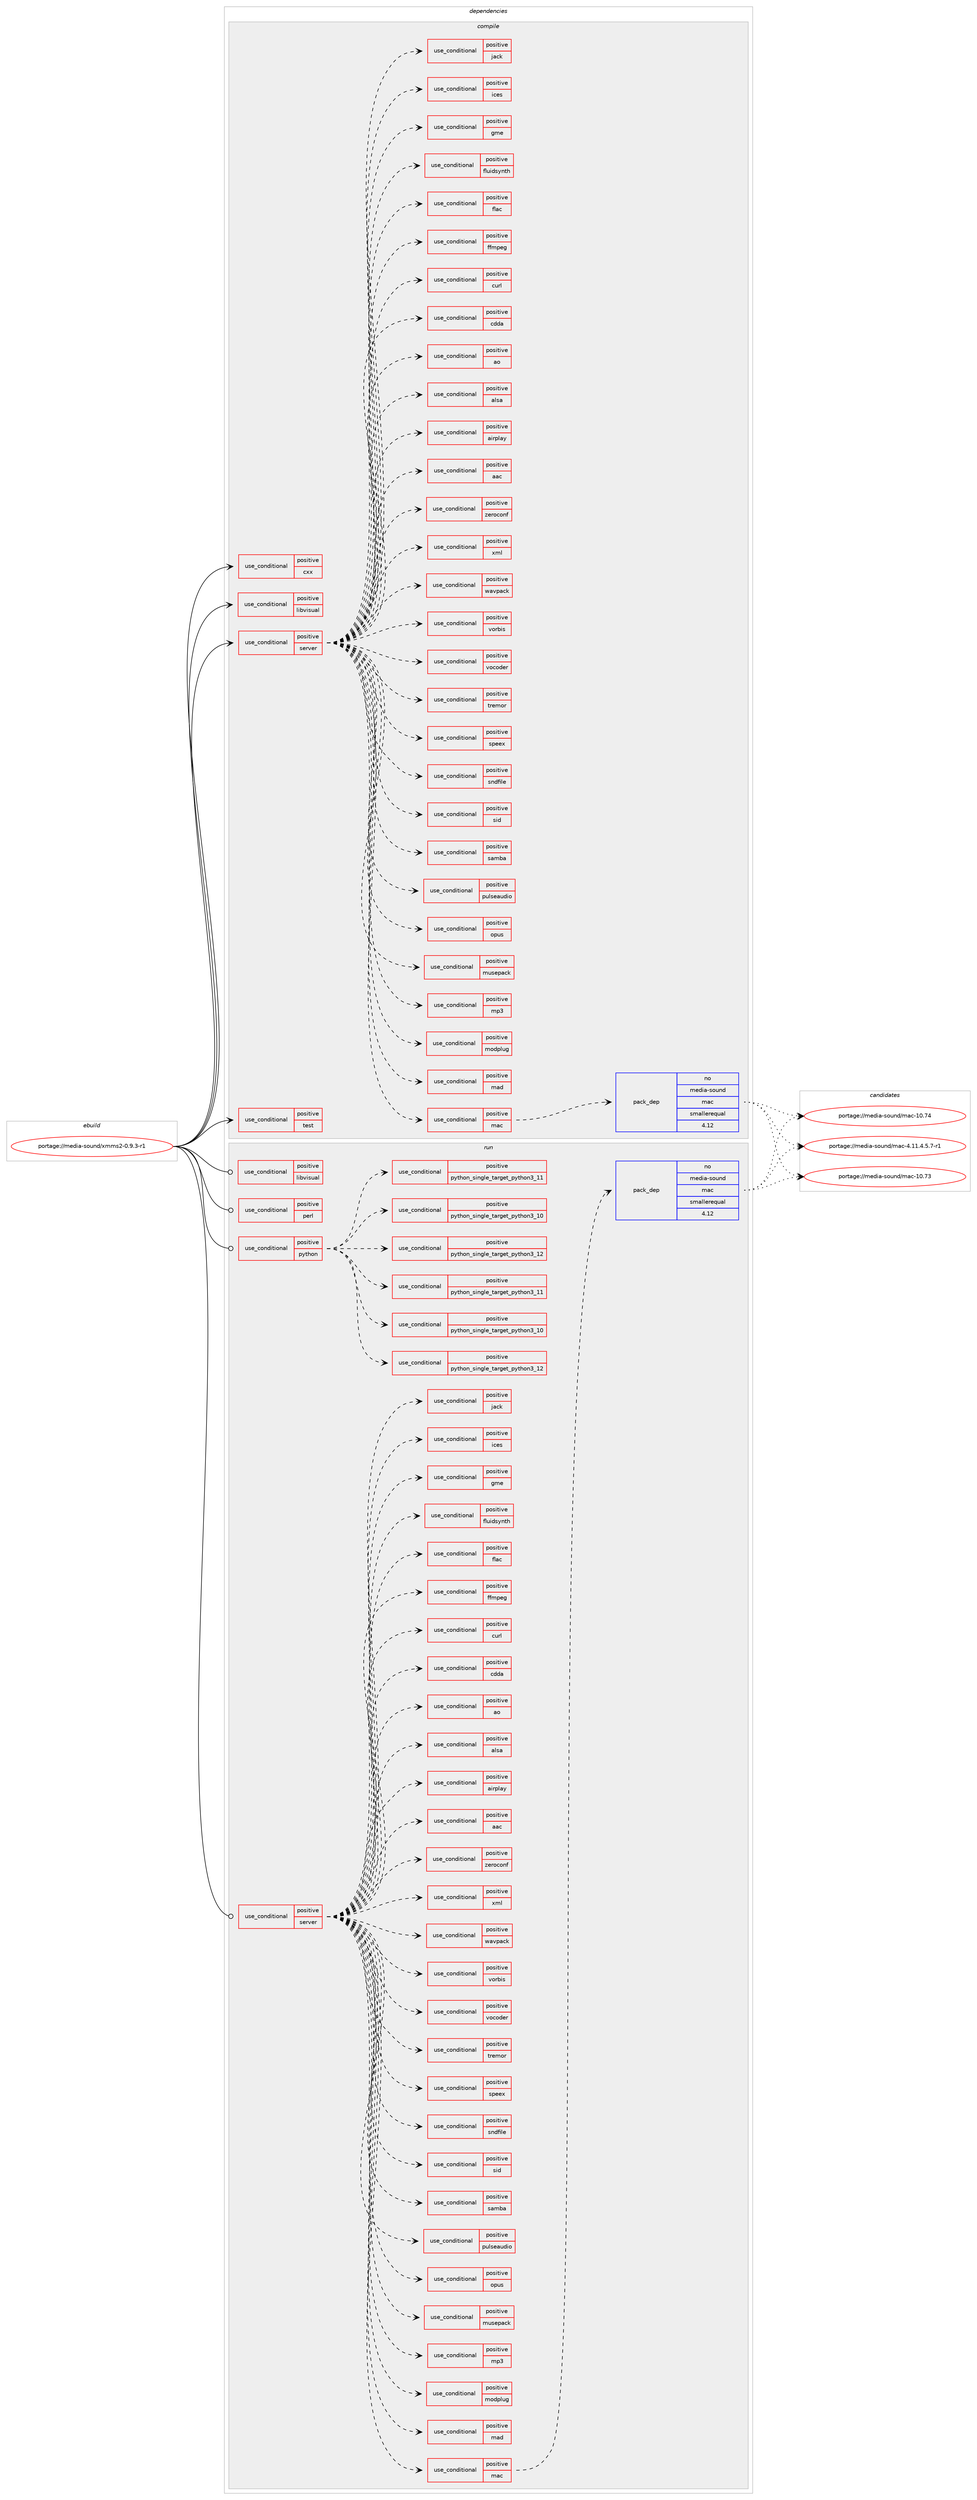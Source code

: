 digraph prolog {

# *************
# Graph options
# *************

newrank=true;
concentrate=true;
compound=true;
graph [rankdir=LR,fontname=Helvetica,fontsize=10,ranksep=1.5];#, ranksep=2.5, nodesep=0.2];
edge  [arrowhead=vee];
node  [fontname=Helvetica,fontsize=10];

# **********
# The ebuild
# **********

subgraph cluster_leftcol {
color=gray;
rank=same;
label=<<i>ebuild</i>>;
id [label="portage://media-sound/xmms2-0.9.3-r1", color=red, width=4, href="../media-sound/xmms2-0.9.3-r1.svg"];
}

# ****************
# The dependencies
# ****************

subgraph cluster_midcol {
color=gray;
label=<<i>dependencies</i>>;
subgraph cluster_compile {
fillcolor="#eeeeee";
style=filled;
label=<<i>compile</i>>;
subgraph cond80026 {
dependency166008 [label=<<TABLE BORDER="0" CELLBORDER="1" CELLSPACING="0" CELLPADDING="4"><TR><TD ROWSPAN="3" CELLPADDING="10">use_conditional</TD></TR><TR><TD>positive</TD></TR><TR><TD>cxx</TD></TR></TABLE>>, shape=none, color=red];
# *** BEGIN UNKNOWN DEPENDENCY TYPE (TODO) ***
# dependency166008 -> package_dependency(portage://media-sound/xmms2-0.9.3-r1,install,no,dev-libs,boost,none,[,,],[],[])
# *** END UNKNOWN DEPENDENCY TYPE (TODO) ***

}
id:e -> dependency166008:w [weight=20,style="solid",arrowhead="vee"];
subgraph cond80027 {
dependency166009 [label=<<TABLE BORDER="0" CELLBORDER="1" CELLSPACING="0" CELLPADDING="4"><TR><TD ROWSPAN="3" CELLPADDING="10">use_conditional</TD></TR><TR><TD>positive</TD></TR><TR><TD>libvisual</TD></TR></TABLE>>, shape=none, color=red];
# *** BEGIN UNKNOWN DEPENDENCY TYPE (TODO) ***
# dependency166009 -> package_dependency(portage://media-sound/xmms2-0.9.3-r1,install,no,media-libs,libsdl,none,[,,],[],[use(enable(opengl),none),use(enable(video),none)])
# *** END UNKNOWN DEPENDENCY TYPE (TODO) ***

# *** BEGIN UNKNOWN DEPENDENCY TYPE (TODO) ***
# dependency166009 -> package_dependency(portage://media-sound/xmms2-0.9.3-r1,install,no,media-libs,libvisual,none,[,,],[slot(0.4)],[])
# *** END UNKNOWN DEPENDENCY TYPE (TODO) ***

}
id:e -> dependency166009:w [weight=20,style="solid",arrowhead="vee"];
subgraph cond80028 {
dependency166010 [label=<<TABLE BORDER="0" CELLBORDER="1" CELLSPACING="0" CELLPADDING="4"><TR><TD ROWSPAN="3" CELLPADDING="10">use_conditional</TD></TR><TR><TD>positive</TD></TR><TR><TD>server</TD></TR></TABLE>>, shape=none, color=red];
subgraph cond80029 {
dependency166011 [label=<<TABLE BORDER="0" CELLBORDER="1" CELLSPACING="0" CELLPADDING="4"><TR><TD ROWSPAN="3" CELLPADDING="10">use_conditional</TD></TR><TR><TD>positive</TD></TR><TR><TD>aac</TD></TR></TABLE>>, shape=none, color=red];
# *** BEGIN UNKNOWN DEPENDENCY TYPE (TODO) ***
# dependency166011 -> package_dependency(portage://media-sound/xmms2-0.9.3-r1,install,no,media-libs,faad2,none,[,,],[],[])
# *** END UNKNOWN DEPENDENCY TYPE (TODO) ***

}
dependency166010:e -> dependency166011:w [weight=20,style="dashed",arrowhead="vee"];
subgraph cond80030 {
dependency166012 [label=<<TABLE BORDER="0" CELLBORDER="1" CELLSPACING="0" CELLPADDING="4"><TR><TD ROWSPAN="3" CELLPADDING="10">use_conditional</TD></TR><TR><TD>positive</TD></TR><TR><TD>airplay</TD></TR></TABLE>>, shape=none, color=red];
# *** BEGIN UNKNOWN DEPENDENCY TYPE (TODO) ***
# dependency166012 -> package_dependency(portage://media-sound/xmms2-0.9.3-r1,install,no,dev-libs,openssl,none,[,,],any_same_slot,[])
# *** END UNKNOWN DEPENDENCY TYPE (TODO) ***

}
dependency166010:e -> dependency166012:w [weight=20,style="dashed",arrowhead="vee"];
subgraph cond80031 {
dependency166013 [label=<<TABLE BORDER="0" CELLBORDER="1" CELLSPACING="0" CELLPADDING="4"><TR><TD ROWSPAN="3" CELLPADDING="10">use_conditional</TD></TR><TR><TD>positive</TD></TR><TR><TD>alsa</TD></TR></TABLE>>, shape=none, color=red];
# *** BEGIN UNKNOWN DEPENDENCY TYPE (TODO) ***
# dependency166013 -> package_dependency(portage://media-sound/xmms2-0.9.3-r1,install,no,media-libs,alsa-lib,none,[,,],[],[])
# *** END UNKNOWN DEPENDENCY TYPE (TODO) ***

}
dependency166010:e -> dependency166013:w [weight=20,style="dashed",arrowhead="vee"];
subgraph cond80032 {
dependency166014 [label=<<TABLE BORDER="0" CELLBORDER="1" CELLSPACING="0" CELLPADDING="4"><TR><TD ROWSPAN="3" CELLPADDING="10">use_conditional</TD></TR><TR><TD>positive</TD></TR><TR><TD>ao</TD></TR></TABLE>>, shape=none, color=red];
# *** BEGIN UNKNOWN DEPENDENCY TYPE (TODO) ***
# dependency166014 -> package_dependency(portage://media-sound/xmms2-0.9.3-r1,install,no,media-libs,libao,none,[,,],[],[])
# *** END UNKNOWN DEPENDENCY TYPE (TODO) ***

}
dependency166010:e -> dependency166014:w [weight=20,style="dashed",arrowhead="vee"];
subgraph cond80033 {
dependency166015 [label=<<TABLE BORDER="0" CELLBORDER="1" CELLSPACING="0" CELLPADDING="4"><TR><TD ROWSPAN="3" CELLPADDING="10">use_conditional</TD></TR><TR><TD>positive</TD></TR><TR><TD>cdda</TD></TR></TABLE>>, shape=none, color=red];
# *** BEGIN UNKNOWN DEPENDENCY TYPE (TODO) ***
# dependency166015 -> package_dependency(portage://media-sound/xmms2-0.9.3-r1,install,no,dev-libs,libcdio-paranoia,none,[,,],any_same_slot,[])
# *** END UNKNOWN DEPENDENCY TYPE (TODO) ***

# *** BEGIN UNKNOWN DEPENDENCY TYPE (TODO) ***
# dependency166015 -> package_dependency(portage://media-sound/xmms2-0.9.3-r1,install,no,dev-libs,libcdio,none,[,,],any_same_slot,[])
# *** END UNKNOWN DEPENDENCY TYPE (TODO) ***

# *** BEGIN UNKNOWN DEPENDENCY TYPE (TODO) ***
# dependency166015 -> package_dependency(portage://media-sound/xmms2-0.9.3-r1,install,no,media-libs,libdiscid,none,[,,],[],[])
# *** END UNKNOWN DEPENDENCY TYPE (TODO) ***

}
dependency166010:e -> dependency166015:w [weight=20,style="dashed",arrowhead="vee"];
subgraph cond80034 {
dependency166016 [label=<<TABLE BORDER="0" CELLBORDER="1" CELLSPACING="0" CELLPADDING="4"><TR><TD ROWSPAN="3" CELLPADDING="10">use_conditional</TD></TR><TR><TD>positive</TD></TR><TR><TD>curl</TD></TR></TABLE>>, shape=none, color=red];
# *** BEGIN UNKNOWN DEPENDENCY TYPE (TODO) ***
# dependency166016 -> package_dependency(portage://media-sound/xmms2-0.9.3-r1,install,no,net-misc,curl,none,[,,],[],[])
# *** END UNKNOWN DEPENDENCY TYPE (TODO) ***

}
dependency166010:e -> dependency166016:w [weight=20,style="dashed",arrowhead="vee"];
subgraph cond80035 {
dependency166017 [label=<<TABLE BORDER="0" CELLBORDER="1" CELLSPACING="0" CELLPADDING="4"><TR><TD ROWSPAN="3" CELLPADDING="10">use_conditional</TD></TR><TR><TD>positive</TD></TR><TR><TD>ffmpeg</TD></TR></TABLE>>, shape=none, color=red];
# *** BEGIN UNKNOWN DEPENDENCY TYPE (TODO) ***
# dependency166017 -> package_dependency(portage://media-sound/xmms2-0.9.3-r1,install,no,media-video,ffmpeg,none,[,,],any_same_slot,[])
# *** END UNKNOWN DEPENDENCY TYPE (TODO) ***

}
dependency166010:e -> dependency166017:w [weight=20,style="dashed",arrowhead="vee"];
subgraph cond80036 {
dependency166018 [label=<<TABLE BORDER="0" CELLBORDER="1" CELLSPACING="0" CELLPADDING="4"><TR><TD ROWSPAN="3" CELLPADDING="10">use_conditional</TD></TR><TR><TD>positive</TD></TR><TR><TD>flac</TD></TR></TABLE>>, shape=none, color=red];
# *** BEGIN UNKNOWN DEPENDENCY TYPE (TODO) ***
# dependency166018 -> package_dependency(portage://media-sound/xmms2-0.9.3-r1,install,no,media-libs,flac,none,[,,],any_same_slot,[])
# *** END UNKNOWN DEPENDENCY TYPE (TODO) ***

}
dependency166010:e -> dependency166018:w [weight=20,style="dashed",arrowhead="vee"];
subgraph cond80037 {
dependency166019 [label=<<TABLE BORDER="0" CELLBORDER="1" CELLSPACING="0" CELLPADDING="4"><TR><TD ROWSPAN="3" CELLPADDING="10">use_conditional</TD></TR><TR><TD>positive</TD></TR><TR><TD>fluidsynth</TD></TR></TABLE>>, shape=none, color=red];
# *** BEGIN UNKNOWN DEPENDENCY TYPE (TODO) ***
# dependency166019 -> package_dependency(portage://media-sound/xmms2-0.9.3-r1,install,no,media-sound,fluidsynth,none,[,,],any_same_slot,[])
# *** END UNKNOWN DEPENDENCY TYPE (TODO) ***

}
dependency166010:e -> dependency166019:w [weight=20,style="dashed",arrowhead="vee"];
subgraph cond80038 {
dependency166020 [label=<<TABLE BORDER="0" CELLBORDER="1" CELLSPACING="0" CELLPADDING="4"><TR><TD ROWSPAN="3" CELLPADDING="10">use_conditional</TD></TR><TR><TD>positive</TD></TR><TR><TD>gme</TD></TR></TABLE>>, shape=none, color=red];
# *** BEGIN UNKNOWN DEPENDENCY TYPE (TODO) ***
# dependency166020 -> package_dependency(portage://media-sound/xmms2-0.9.3-r1,install,no,media-libs,game-music-emu,none,[,,],[],[])
# *** END UNKNOWN DEPENDENCY TYPE (TODO) ***

}
dependency166010:e -> dependency166020:w [weight=20,style="dashed",arrowhead="vee"];
subgraph cond80039 {
dependency166021 [label=<<TABLE BORDER="0" CELLBORDER="1" CELLSPACING="0" CELLPADDING="4"><TR><TD ROWSPAN="3" CELLPADDING="10">use_conditional</TD></TR><TR><TD>positive</TD></TR><TR><TD>ices</TD></TR></TABLE>>, shape=none, color=red];
# *** BEGIN UNKNOWN DEPENDENCY TYPE (TODO) ***
# dependency166021 -> package_dependency(portage://media-sound/xmms2-0.9.3-r1,install,no,media-libs,libogg,none,[,,],[],[])
# *** END UNKNOWN DEPENDENCY TYPE (TODO) ***

# *** BEGIN UNKNOWN DEPENDENCY TYPE (TODO) ***
# dependency166021 -> package_dependency(portage://media-sound/xmms2-0.9.3-r1,install,no,media-libs,libshout,none,[,,],[],[])
# *** END UNKNOWN DEPENDENCY TYPE (TODO) ***

# *** BEGIN UNKNOWN DEPENDENCY TYPE (TODO) ***
# dependency166021 -> package_dependency(portage://media-sound/xmms2-0.9.3-r1,install,no,media-libs,libvorbis,none,[,,],[],[])
# *** END UNKNOWN DEPENDENCY TYPE (TODO) ***

}
dependency166010:e -> dependency166021:w [weight=20,style="dashed",arrowhead="vee"];
subgraph cond80040 {
dependency166022 [label=<<TABLE BORDER="0" CELLBORDER="1" CELLSPACING="0" CELLPADDING="4"><TR><TD ROWSPAN="3" CELLPADDING="10">use_conditional</TD></TR><TR><TD>positive</TD></TR><TR><TD>jack</TD></TR></TABLE>>, shape=none, color=red];
# *** BEGIN UNKNOWN DEPENDENCY TYPE (TODO) ***
# dependency166022 -> package_dependency(portage://media-sound/xmms2-0.9.3-r1,install,no,virtual,jack,none,[,,],[],[])
# *** END UNKNOWN DEPENDENCY TYPE (TODO) ***

}
dependency166010:e -> dependency166022:w [weight=20,style="dashed",arrowhead="vee"];
subgraph cond80041 {
dependency166023 [label=<<TABLE BORDER="0" CELLBORDER="1" CELLSPACING="0" CELLPADDING="4"><TR><TD ROWSPAN="3" CELLPADDING="10">use_conditional</TD></TR><TR><TD>positive</TD></TR><TR><TD>mac</TD></TR></TABLE>>, shape=none, color=red];
subgraph pack83559 {
dependency166024 [label=<<TABLE BORDER="0" CELLBORDER="1" CELLSPACING="0" CELLPADDING="4" WIDTH="220"><TR><TD ROWSPAN="6" CELLPADDING="30">pack_dep</TD></TR><TR><TD WIDTH="110">no</TD></TR><TR><TD>media-sound</TD></TR><TR><TD>mac</TD></TR><TR><TD>smallerequal</TD></TR><TR><TD>4.12</TD></TR></TABLE>>, shape=none, color=blue];
}
dependency166023:e -> dependency166024:w [weight=20,style="dashed",arrowhead="vee"];
}
dependency166010:e -> dependency166023:w [weight=20,style="dashed",arrowhead="vee"];
subgraph cond80042 {
dependency166025 [label=<<TABLE BORDER="0" CELLBORDER="1" CELLSPACING="0" CELLPADDING="4"><TR><TD ROWSPAN="3" CELLPADDING="10">use_conditional</TD></TR><TR><TD>positive</TD></TR><TR><TD>mad</TD></TR></TABLE>>, shape=none, color=red];
# *** BEGIN UNKNOWN DEPENDENCY TYPE (TODO) ***
# dependency166025 -> package_dependency(portage://media-sound/xmms2-0.9.3-r1,install,no,media-libs,libmad,none,[,,],[],[])
# *** END UNKNOWN DEPENDENCY TYPE (TODO) ***

}
dependency166010:e -> dependency166025:w [weight=20,style="dashed",arrowhead="vee"];
subgraph cond80043 {
dependency166026 [label=<<TABLE BORDER="0" CELLBORDER="1" CELLSPACING="0" CELLPADDING="4"><TR><TD ROWSPAN="3" CELLPADDING="10">use_conditional</TD></TR><TR><TD>positive</TD></TR><TR><TD>modplug</TD></TR></TABLE>>, shape=none, color=red];
# *** BEGIN UNKNOWN DEPENDENCY TYPE (TODO) ***
# dependency166026 -> package_dependency(portage://media-sound/xmms2-0.9.3-r1,install,no,media-libs,libmodplug,none,[,,],[],[])
# *** END UNKNOWN DEPENDENCY TYPE (TODO) ***

}
dependency166010:e -> dependency166026:w [weight=20,style="dashed",arrowhead="vee"];
subgraph cond80044 {
dependency166027 [label=<<TABLE BORDER="0" CELLBORDER="1" CELLSPACING="0" CELLPADDING="4"><TR><TD ROWSPAN="3" CELLPADDING="10">use_conditional</TD></TR><TR><TD>positive</TD></TR><TR><TD>mp3</TD></TR></TABLE>>, shape=none, color=red];
# *** BEGIN UNKNOWN DEPENDENCY TYPE (TODO) ***
# dependency166027 -> package_dependency(portage://media-sound/xmms2-0.9.3-r1,install,no,media-sound,mpg123,none,[,,],[],[])
# *** END UNKNOWN DEPENDENCY TYPE (TODO) ***

}
dependency166010:e -> dependency166027:w [weight=20,style="dashed",arrowhead="vee"];
subgraph cond80045 {
dependency166028 [label=<<TABLE BORDER="0" CELLBORDER="1" CELLSPACING="0" CELLPADDING="4"><TR><TD ROWSPAN="3" CELLPADDING="10">use_conditional</TD></TR><TR><TD>positive</TD></TR><TR><TD>musepack</TD></TR></TABLE>>, shape=none, color=red];
# *** BEGIN UNKNOWN DEPENDENCY TYPE (TODO) ***
# dependency166028 -> package_dependency(portage://media-sound/xmms2-0.9.3-r1,install,no,media-sound,musepack-tools,none,[,,],[],[])
# *** END UNKNOWN DEPENDENCY TYPE (TODO) ***

}
dependency166010:e -> dependency166028:w [weight=20,style="dashed",arrowhead="vee"];
subgraph cond80046 {
dependency166029 [label=<<TABLE BORDER="0" CELLBORDER="1" CELLSPACING="0" CELLPADDING="4"><TR><TD ROWSPAN="3" CELLPADDING="10">use_conditional</TD></TR><TR><TD>positive</TD></TR><TR><TD>opus</TD></TR></TABLE>>, shape=none, color=red];
# *** BEGIN UNKNOWN DEPENDENCY TYPE (TODO) ***
# dependency166029 -> package_dependency(portage://media-sound/xmms2-0.9.3-r1,install,no,media-libs,opusfile,none,[,,],[],[])
# *** END UNKNOWN DEPENDENCY TYPE (TODO) ***

}
dependency166010:e -> dependency166029:w [weight=20,style="dashed",arrowhead="vee"];
subgraph cond80047 {
dependency166030 [label=<<TABLE BORDER="0" CELLBORDER="1" CELLSPACING="0" CELLPADDING="4"><TR><TD ROWSPAN="3" CELLPADDING="10">use_conditional</TD></TR><TR><TD>positive</TD></TR><TR><TD>pulseaudio</TD></TR></TABLE>>, shape=none, color=red];
# *** BEGIN UNKNOWN DEPENDENCY TYPE (TODO) ***
# dependency166030 -> package_dependency(portage://media-sound/xmms2-0.9.3-r1,install,no,media-libs,libpulse,none,[,,],[],[])
# *** END UNKNOWN DEPENDENCY TYPE (TODO) ***

}
dependency166010:e -> dependency166030:w [weight=20,style="dashed",arrowhead="vee"];
subgraph cond80048 {
dependency166031 [label=<<TABLE BORDER="0" CELLBORDER="1" CELLSPACING="0" CELLPADDING="4"><TR><TD ROWSPAN="3" CELLPADDING="10">use_conditional</TD></TR><TR><TD>positive</TD></TR><TR><TD>samba</TD></TR></TABLE>>, shape=none, color=red];
# *** BEGIN UNKNOWN DEPENDENCY TYPE (TODO) ***
# dependency166031 -> package_dependency(portage://media-sound/xmms2-0.9.3-r1,install,no,net-fs,samba,none,[,,],[],[])
# *** END UNKNOWN DEPENDENCY TYPE (TODO) ***

}
dependency166010:e -> dependency166031:w [weight=20,style="dashed",arrowhead="vee"];
subgraph cond80049 {
dependency166032 [label=<<TABLE BORDER="0" CELLBORDER="1" CELLSPACING="0" CELLPADDING="4"><TR><TD ROWSPAN="3" CELLPADDING="10">use_conditional</TD></TR><TR><TD>positive</TD></TR><TR><TD>sid</TD></TR></TABLE>>, shape=none, color=red];
# *** BEGIN UNKNOWN DEPENDENCY TYPE (TODO) ***
# dependency166032 -> package_dependency(portage://media-sound/xmms2-0.9.3-r1,install,no,media-libs,libsidplay,none,[,,],[slot(2)],[])
# *** END UNKNOWN DEPENDENCY TYPE (TODO) ***

}
dependency166010:e -> dependency166032:w [weight=20,style="dashed",arrowhead="vee"];
subgraph cond80050 {
dependency166033 [label=<<TABLE BORDER="0" CELLBORDER="1" CELLSPACING="0" CELLPADDING="4"><TR><TD ROWSPAN="3" CELLPADDING="10">use_conditional</TD></TR><TR><TD>positive</TD></TR><TR><TD>sndfile</TD></TR></TABLE>>, shape=none, color=red];
# *** BEGIN UNKNOWN DEPENDENCY TYPE (TODO) ***
# dependency166033 -> package_dependency(portage://media-sound/xmms2-0.9.3-r1,install,no,media-libs,libsndfile,none,[,,],[],[])
# *** END UNKNOWN DEPENDENCY TYPE (TODO) ***

}
dependency166010:e -> dependency166033:w [weight=20,style="dashed",arrowhead="vee"];
subgraph cond80051 {
dependency166034 [label=<<TABLE BORDER="0" CELLBORDER="1" CELLSPACING="0" CELLPADDING="4"><TR><TD ROWSPAN="3" CELLPADDING="10">use_conditional</TD></TR><TR><TD>positive</TD></TR><TR><TD>speex</TD></TR></TABLE>>, shape=none, color=red];
# *** BEGIN UNKNOWN DEPENDENCY TYPE (TODO) ***
# dependency166034 -> package_dependency(portage://media-sound/xmms2-0.9.3-r1,install,no,media-libs,libogg,none,[,,],[],[])
# *** END UNKNOWN DEPENDENCY TYPE (TODO) ***

# *** BEGIN UNKNOWN DEPENDENCY TYPE (TODO) ***
# dependency166034 -> package_dependency(portage://media-sound/xmms2-0.9.3-r1,install,no,media-libs,speex,none,[,,],[],[])
# *** END UNKNOWN DEPENDENCY TYPE (TODO) ***

}
dependency166010:e -> dependency166034:w [weight=20,style="dashed",arrowhead="vee"];
subgraph cond80052 {
dependency166035 [label=<<TABLE BORDER="0" CELLBORDER="1" CELLSPACING="0" CELLPADDING="4"><TR><TD ROWSPAN="3" CELLPADDING="10">use_conditional</TD></TR><TR><TD>positive</TD></TR><TR><TD>tremor</TD></TR></TABLE>>, shape=none, color=red];
# *** BEGIN UNKNOWN DEPENDENCY TYPE (TODO) ***
# dependency166035 -> package_dependency(portage://media-sound/xmms2-0.9.3-r1,install,no,media-libs,tremor,none,[,,],[],[])
# *** END UNKNOWN DEPENDENCY TYPE (TODO) ***

}
dependency166010:e -> dependency166035:w [weight=20,style="dashed",arrowhead="vee"];
subgraph cond80053 {
dependency166036 [label=<<TABLE BORDER="0" CELLBORDER="1" CELLSPACING="0" CELLPADDING="4"><TR><TD ROWSPAN="3" CELLPADDING="10">use_conditional</TD></TR><TR><TD>positive</TD></TR><TR><TD>vocoder</TD></TR></TABLE>>, shape=none, color=red];
# *** BEGIN UNKNOWN DEPENDENCY TYPE (TODO) ***
# dependency166036 -> package_dependency(portage://media-sound/xmms2-0.9.3-r1,install,no,media-libs,libsamplerate,none,[,,],[],[])
# *** END UNKNOWN DEPENDENCY TYPE (TODO) ***

# *** BEGIN UNKNOWN DEPENDENCY TYPE (TODO) ***
# dependency166036 -> package_dependency(portage://media-sound/xmms2-0.9.3-r1,install,no,sci-libs,fftw,none,[,,],[slot(3.0),equal],[])
# *** END UNKNOWN DEPENDENCY TYPE (TODO) ***

}
dependency166010:e -> dependency166036:w [weight=20,style="dashed",arrowhead="vee"];
subgraph cond80054 {
dependency166037 [label=<<TABLE BORDER="0" CELLBORDER="1" CELLSPACING="0" CELLPADDING="4"><TR><TD ROWSPAN="3" CELLPADDING="10">use_conditional</TD></TR><TR><TD>positive</TD></TR><TR><TD>vorbis</TD></TR></TABLE>>, shape=none, color=red];
# *** BEGIN UNKNOWN DEPENDENCY TYPE (TODO) ***
# dependency166037 -> package_dependency(portage://media-sound/xmms2-0.9.3-r1,install,no,media-libs,libvorbis,none,[,,],[],[])
# *** END UNKNOWN DEPENDENCY TYPE (TODO) ***

}
dependency166010:e -> dependency166037:w [weight=20,style="dashed",arrowhead="vee"];
subgraph cond80055 {
dependency166038 [label=<<TABLE BORDER="0" CELLBORDER="1" CELLSPACING="0" CELLPADDING="4"><TR><TD ROWSPAN="3" CELLPADDING="10">use_conditional</TD></TR><TR><TD>positive</TD></TR><TR><TD>wavpack</TD></TR></TABLE>>, shape=none, color=red];
# *** BEGIN UNKNOWN DEPENDENCY TYPE (TODO) ***
# dependency166038 -> package_dependency(portage://media-sound/xmms2-0.9.3-r1,install,no,media-sound,wavpack,none,[,,],[],[])
# *** END UNKNOWN DEPENDENCY TYPE (TODO) ***

}
dependency166010:e -> dependency166038:w [weight=20,style="dashed",arrowhead="vee"];
subgraph cond80056 {
dependency166039 [label=<<TABLE BORDER="0" CELLBORDER="1" CELLSPACING="0" CELLPADDING="4"><TR><TD ROWSPAN="3" CELLPADDING="10">use_conditional</TD></TR><TR><TD>positive</TD></TR><TR><TD>xml</TD></TR></TABLE>>, shape=none, color=red];
# *** BEGIN UNKNOWN DEPENDENCY TYPE (TODO) ***
# dependency166039 -> package_dependency(portage://media-sound/xmms2-0.9.3-r1,install,no,dev-libs,libxml2,none,[,,],[],[])
# *** END UNKNOWN DEPENDENCY TYPE (TODO) ***

}
dependency166010:e -> dependency166039:w [weight=20,style="dashed",arrowhead="vee"];
subgraph cond80057 {
dependency166040 [label=<<TABLE BORDER="0" CELLBORDER="1" CELLSPACING="0" CELLPADDING="4"><TR><TD ROWSPAN="3" CELLPADDING="10">use_conditional</TD></TR><TR><TD>positive</TD></TR><TR><TD>zeroconf</TD></TR></TABLE>>, shape=none, color=red];
# *** BEGIN UNKNOWN DEPENDENCY TYPE (TODO) ***
# dependency166040 -> package_dependency(portage://media-sound/xmms2-0.9.3-r1,install,no,net-dns,avahi,none,[,,],[],[use(enable(mdnsresponder-compat),none)])
# *** END UNKNOWN DEPENDENCY TYPE (TODO) ***

# *** BEGIN UNKNOWN DEPENDENCY TYPE (TODO) ***
# dependency166040 -> package_dependency(portage://media-sound/xmms2-0.9.3-r1,install,no,net-misc,curl,none,[,,],[],[])
# *** END UNKNOWN DEPENDENCY TYPE (TODO) ***

}
dependency166010:e -> dependency166040:w [weight=20,style="dashed",arrowhead="vee"];
}
id:e -> dependency166010:w [weight=20,style="solid",arrowhead="vee"];
subgraph cond80058 {
dependency166041 [label=<<TABLE BORDER="0" CELLBORDER="1" CELLSPACING="0" CELLPADDING="4"><TR><TD ROWSPAN="3" CELLPADDING="10">use_conditional</TD></TR><TR><TD>positive</TD></TR><TR><TD>test</TD></TR></TABLE>>, shape=none, color=red];
# *** BEGIN UNKNOWN DEPENDENCY TYPE (TODO) ***
# dependency166041 -> package_dependency(portage://media-sound/xmms2-0.9.3-r1,install,no,dev-util,cunit,none,[,,],[],[])
# *** END UNKNOWN DEPENDENCY TYPE (TODO) ***

}
id:e -> dependency166041:w [weight=20,style="solid",arrowhead="vee"];
# *** BEGIN UNKNOWN DEPENDENCY TYPE (TODO) ***
# id -> package_dependency(portage://media-sound/xmms2-0.9.3-r1,install,no,dev-libs,glib,none,[,,],[slot(2)],[])
# *** END UNKNOWN DEPENDENCY TYPE (TODO) ***

# *** BEGIN UNKNOWN DEPENDENCY TYPE (TODO) ***
# id -> package_dependency(portage://media-sound/xmms2-0.9.3-r1,install,no,sys-libs,readline,none,[,,],any_same_slot,[])
# *** END UNKNOWN DEPENDENCY TYPE (TODO) ***

}
subgraph cluster_compileandrun {
fillcolor="#eeeeee";
style=filled;
label=<<i>compile and run</i>>;
}
subgraph cluster_run {
fillcolor="#eeeeee";
style=filled;
label=<<i>run</i>>;
subgraph cond80059 {
dependency166042 [label=<<TABLE BORDER="0" CELLBORDER="1" CELLSPACING="0" CELLPADDING="4"><TR><TD ROWSPAN="3" CELLPADDING="10">use_conditional</TD></TR><TR><TD>positive</TD></TR><TR><TD>libvisual</TD></TR></TABLE>>, shape=none, color=red];
# *** BEGIN UNKNOWN DEPENDENCY TYPE (TODO) ***
# dependency166042 -> package_dependency(portage://media-sound/xmms2-0.9.3-r1,run,no,media-libs,libsdl,none,[,,],[],[use(enable(opengl),none),use(enable(video),none)])
# *** END UNKNOWN DEPENDENCY TYPE (TODO) ***

# *** BEGIN UNKNOWN DEPENDENCY TYPE (TODO) ***
# dependency166042 -> package_dependency(portage://media-sound/xmms2-0.9.3-r1,run,no,media-libs,libvisual,none,[,,],[slot(0.4)],[])
# *** END UNKNOWN DEPENDENCY TYPE (TODO) ***

}
id:e -> dependency166042:w [weight=20,style="solid",arrowhead="odot"];
subgraph cond80060 {
dependency166043 [label=<<TABLE BORDER="0" CELLBORDER="1" CELLSPACING="0" CELLPADDING="4"><TR><TD ROWSPAN="3" CELLPADDING="10">use_conditional</TD></TR><TR><TD>positive</TD></TR><TR><TD>perl</TD></TR></TABLE>>, shape=none, color=red];
# *** BEGIN UNKNOWN DEPENDENCY TYPE (TODO) ***
# dependency166043 -> package_dependency(portage://media-sound/xmms2-0.9.3-r1,run,no,dev-lang,perl,none,[,,],[],[])
# *** END UNKNOWN DEPENDENCY TYPE (TODO) ***

# *** BEGIN UNKNOWN DEPENDENCY TYPE (TODO) ***
# dependency166043 -> package_dependency(portage://media-sound/xmms2-0.9.3-r1,run,no,dev-perl,glib-perl,none,[,,],[],[])
# *** END UNKNOWN DEPENDENCY TYPE (TODO) ***

# *** BEGIN UNKNOWN DEPENDENCY TYPE (TODO) ***
# dependency166043 -> package_dependency(portage://media-sound/xmms2-0.9.3-r1,run,no,virtual,perl-Carp,none,[,,],[],[])
# *** END UNKNOWN DEPENDENCY TYPE (TODO) ***

# *** BEGIN UNKNOWN DEPENDENCY TYPE (TODO) ***
# dependency166043 -> package_dependency(portage://media-sound/xmms2-0.9.3-r1,run,no,virtual,perl-IO,none,[,,],[],[])
# *** END UNKNOWN DEPENDENCY TYPE (TODO) ***

# *** BEGIN UNKNOWN DEPENDENCY TYPE (TODO) ***
# dependency166043 -> package_dependency(portage://media-sound/xmms2-0.9.3-r1,run,no,virtual,perl-Scalar-List-Utils,none,[,,],[],[])
# *** END UNKNOWN DEPENDENCY TYPE (TODO) ***

}
id:e -> dependency166043:w [weight=20,style="solid",arrowhead="odot"];
subgraph cond80061 {
dependency166044 [label=<<TABLE BORDER="0" CELLBORDER="1" CELLSPACING="0" CELLPADDING="4"><TR><TD ROWSPAN="3" CELLPADDING="10">use_conditional</TD></TR><TR><TD>positive</TD></TR><TR><TD>python</TD></TR></TABLE>>, shape=none, color=red];
subgraph cond80062 {
dependency166045 [label=<<TABLE BORDER="0" CELLBORDER="1" CELLSPACING="0" CELLPADDING="4"><TR><TD ROWSPAN="3" CELLPADDING="10">use_conditional</TD></TR><TR><TD>positive</TD></TR><TR><TD>python_single_target_python3_10</TD></TR></TABLE>>, shape=none, color=red];
# *** BEGIN UNKNOWN DEPENDENCY TYPE (TODO) ***
# dependency166045 -> package_dependency(portage://media-sound/xmms2-0.9.3-r1,run,no,dev-lang,python,none,[,,],[slot(3.10)],[use(enable(threads),positive)])
# *** END UNKNOWN DEPENDENCY TYPE (TODO) ***

}
dependency166044:e -> dependency166045:w [weight=20,style="dashed",arrowhead="vee"];
subgraph cond80063 {
dependency166046 [label=<<TABLE BORDER="0" CELLBORDER="1" CELLSPACING="0" CELLPADDING="4"><TR><TD ROWSPAN="3" CELLPADDING="10">use_conditional</TD></TR><TR><TD>positive</TD></TR><TR><TD>python_single_target_python3_11</TD></TR></TABLE>>, shape=none, color=red];
# *** BEGIN UNKNOWN DEPENDENCY TYPE (TODO) ***
# dependency166046 -> package_dependency(portage://media-sound/xmms2-0.9.3-r1,run,no,dev-lang,python,none,[,,],[slot(3.11)],[use(enable(threads),positive)])
# *** END UNKNOWN DEPENDENCY TYPE (TODO) ***

}
dependency166044:e -> dependency166046:w [weight=20,style="dashed",arrowhead="vee"];
subgraph cond80064 {
dependency166047 [label=<<TABLE BORDER="0" CELLBORDER="1" CELLSPACING="0" CELLPADDING="4"><TR><TD ROWSPAN="3" CELLPADDING="10">use_conditional</TD></TR><TR><TD>positive</TD></TR><TR><TD>python_single_target_python3_12</TD></TR></TABLE>>, shape=none, color=red];
# *** BEGIN UNKNOWN DEPENDENCY TYPE (TODO) ***
# dependency166047 -> package_dependency(portage://media-sound/xmms2-0.9.3-r1,run,no,dev-lang,python,none,[,,],[slot(3.12)],[use(enable(threads),positive)])
# *** END UNKNOWN DEPENDENCY TYPE (TODO) ***

}
dependency166044:e -> dependency166047:w [weight=20,style="dashed",arrowhead="vee"];
subgraph cond80065 {
dependency166048 [label=<<TABLE BORDER="0" CELLBORDER="1" CELLSPACING="0" CELLPADDING="4"><TR><TD ROWSPAN="3" CELLPADDING="10">use_conditional</TD></TR><TR><TD>positive</TD></TR><TR><TD>python_single_target_python3_10</TD></TR></TABLE>>, shape=none, color=red];
# *** BEGIN UNKNOWN DEPENDENCY TYPE (TODO) ***
# dependency166048 -> package_dependency(portage://media-sound/xmms2-0.9.3-r1,run,no,dev-python,pygobject,none,[,,],[],[use(enable(python_targets_python3_10),negative)])
# *** END UNKNOWN DEPENDENCY TYPE (TODO) ***

}
dependency166044:e -> dependency166048:w [weight=20,style="dashed",arrowhead="vee"];
subgraph cond80066 {
dependency166049 [label=<<TABLE BORDER="0" CELLBORDER="1" CELLSPACING="0" CELLPADDING="4"><TR><TD ROWSPAN="3" CELLPADDING="10">use_conditional</TD></TR><TR><TD>positive</TD></TR><TR><TD>python_single_target_python3_11</TD></TR></TABLE>>, shape=none, color=red];
# *** BEGIN UNKNOWN DEPENDENCY TYPE (TODO) ***
# dependency166049 -> package_dependency(portage://media-sound/xmms2-0.9.3-r1,run,no,dev-python,pygobject,none,[,,],[],[use(enable(python_targets_python3_11),negative)])
# *** END UNKNOWN DEPENDENCY TYPE (TODO) ***

}
dependency166044:e -> dependency166049:w [weight=20,style="dashed",arrowhead="vee"];
subgraph cond80067 {
dependency166050 [label=<<TABLE BORDER="0" CELLBORDER="1" CELLSPACING="0" CELLPADDING="4"><TR><TD ROWSPAN="3" CELLPADDING="10">use_conditional</TD></TR><TR><TD>positive</TD></TR><TR><TD>python_single_target_python3_12</TD></TR></TABLE>>, shape=none, color=red];
# *** BEGIN UNKNOWN DEPENDENCY TYPE (TODO) ***
# dependency166050 -> package_dependency(portage://media-sound/xmms2-0.9.3-r1,run,no,dev-python,pygobject,none,[,,],[],[use(enable(python_targets_python3_12),negative)])
# *** END UNKNOWN DEPENDENCY TYPE (TODO) ***

}
dependency166044:e -> dependency166050:w [weight=20,style="dashed",arrowhead="vee"];
}
id:e -> dependency166044:w [weight=20,style="solid",arrowhead="odot"];
subgraph cond80068 {
dependency166051 [label=<<TABLE BORDER="0" CELLBORDER="1" CELLSPACING="0" CELLPADDING="4"><TR><TD ROWSPAN="3" CELLPADDING="10">use_conditional</TD></TR><TR><TD>positive</TD></TR><TR><TD>server</TD></TR></TABLE>>, shape=none, color=red];
subgraph cond80069 {
dependency166052 [label=<<TABLE BORDER="0" CELLBORDER="1" CELLSPACING="0" CELLPADDING="4"><TR><TD ROWSPAN="3" CELLPADDING="10">use_conditional</TD></TR><TR><TD>positive</TD></TR><TR><TD>aac</TD></TR></TABLE>>, shape=none, color=red];
# *** BEGIN UNKNOWN DEPENDENCY TYPE (TODO) ***
# dependency166052 -> package_dependency(portage://media-sound/xmms2-0.9.3-r1,run,no,media-libs,faad2,none,[,,],[],[])
# *** END UNKNOWN DEPENDENCY TYPE (TODO) ***

}
dependency166051:e -> dependency166052:w [weight=20,style="dashed",arrowhead="vee"];
subgraph cond80070 {
dependency166053 [label=<<TABLE BORDER="0" CELLBORDER="1" CELLSPACING="0" CELLPADDING="4"><TR><TD ROWSPAN="3" CELLPADDING="10">use_conditional</TD></TR><TR><TD>positive</TD></TR><TR><TD>airplay</TD></TR></TABLE>>, shape=none, color=red];
# *** BEGIN UNKNOWN DEPENDENCY TYPE (TODO) ***
# dependency166053 -> package_dependency(portage://media-sound/xmms2-0.9.3-r1,run,no,dev-libs,openssl,none,[,,],any_same_slot,[])
# *** END UNKNOWN DEPENDENCY TYPE (TODO) ***

}
dependency166051:e -> dependency166053:w [weight=20,style="dashed",arrowhead="vee"];
subgraph cond80071 {
dependency166054 [label=<<TABLE BORDER="0" CELLBORDER="1" CELLSPACING="0" CELLPADDING="4"><TR><TD ROWSPAN="3" CELLPADDING="10">use_conditional</TD></TR><TR><TD>positive</TD></TR><TR><TD>alsa</TD></TR></TABLE>>, shape=none, color=red];
# *** BEGIN UNKNOWN DEPENDENCY TYPE (TODO) ***
# dependency166054 -> package_dependency(portage://media-sound/xmms2-0.9.3-r1,run,no,media-libs,alsa-lib,none,[,,],[],[])
# *** END UNKNOWN DEPENDENCY TYPE (TODO) ***

}
dependency166051:e -> dependency166054:w [weight=20,style="dashed",arrowhead="vee"];
subgraph cond80072 {
dependency166055 [label=<<TABLE BORDER="0" CELLBORDER="1" CELLSPACING="0" CELLPADDING="4"><TR><TD ROWSPAN="3" CELLPADDING="10">use_conditional</TD></TR><TR><TD>positive</TD></TR><TR><TD>ao</TD></TR></TABLE>>, shape=none, color=red];
# *** BEGIN UNKNOWN DEPENDENCY TYPE (TODO) ***
# dependency166055 -> package_dependency(portage://media-sound/xmms2-0.9.3-r1,run,no,media-libs,libao,none,[,,],[],[])
# *** END UNKNOWN DEPENDENCY TYPE (TODO) ***

}
dependency166051:e -> dependency166055:w [weight=20,style="dashed",arrowhead="vee"];
subgraph cond80073 {
dependency166056 [label=<<TABLE BORDER="0" CELLBORDER="1" CELLSPACING="0" CELLPADDING="4"><TR><TD ROWSPAN="3" CELLPADDING="10">use_conditional</TD></TR><TR><TD>positive</TD></TR><TR><TD>cdda</TD></TR></TABLE>>, shape=none, color=red];
# *** BEGIN UNKNOWN DEPENDENCY TYPE (TODO) ***
# dependency166056 -> package_dependency(portage://media-sound/xmms2-0.9.3-r1,run,no,dev-libs,libcdio-paranoia,none,[,,],any_same_slot,[])
# *** END UNKNOWN DEPENDENCY TYPE (TODO) ***

# *** BEGIN UNKNOWN DEPENDENCY TYPE (TODO) ***
# dependency166056 -> package_dependency(portage://media-sound/xmms2-0.9.3-r1,run,no,dev-libs,libcdio,none,[,,],any_same_slot,[])
# *** END UNKNOWN DEPENDENCY TYPE (TODO) ***

# *** BEGIN UNKNOWN DEPENDENCY TYPE (TODO) ***
# dependency166056 -> package_dependency(portage://media-sound/xmms2-0.9.3-r1,run,no,media-libs,libdiscid,none,[,,],[],[])
# *** END UNKNOWN DEPENDENCY TYPE (TODO) ***

}
dependency166051:e -> dependency166056:w [weight=20,style="dashed",arrowhead="vee"];
subgraph cond80074 {
dependency166057 [label=<<TABLE BORDER="0" CELLBORDER="1" CELLSPACING="0" CELLPADDING="4"><TR><TD ROWSPAN="3" CELLPADDING="10">use_conditional</TD></TR><TR><TD>positive</TD></TR><TR><TD>curl</TD></TR></TABLE>>, shape=none, color=red];
# *** BEGIN UNKNOWN DEPENDENCY TYPE (TODO) ***
# dependency166057 -> package_dependency(portage://media-sound/xmms2-0.9.3-r1,run,no,net-misc,curl,none,[,,],[],[])
# *** END UNKNOWN DEPENDENCY TYPE (TODO) ***

}
dependency166051:e -> dependency166057:w [weight=20,style="dashed",arrowhead="vee"];
subgraph cond80075 {
dependency166058 [label=<<TABLE BORDER="0" CELLBORDER="1" CELLSPACING="0" CELLPADDING="4"><TR><TD ROWSPAN="3" CELLPADDING="10">use_conditional</TD></TR><TR><TD>positive</TD></TR><TR><TD>ffmpeg</TD></TR></TABLE>>, shape=none, color=red];
# *** BEGIN UNKNOWN DEPENDENCY TYPE (TODO) ***
# dependency166058 -> package_dependency(portage://media-sound/xmms2-0.9.3-r1,run,no,media-video,ffmpeg,none,[,,],any_same_slot,[])
# *** END UNKNOWN DEPENDENCY TYPE (TODO) ***

}
dependency166051:e -> dependency166058:w [weight=20,style="dashed",arrowhead="vee"];
subgraph cond80076 {
dependency166059 [label=<<TABLE BORDER="0" CELLBORDER="1" CELLSPACING="0" CELLPADDING="4"><TR><TD ROWSPAN="3" CELLPADDING="10">use_conditional</TD></TR><TR><TD>positive</TD></TR><TR><TD>flac</TD></TR></TABLE>>, shape=none, color=red];
# *** BEGIN UNKNOWN DEPENDENCY TYPE (TODO) ***
# dependency166059 -> package_dependency(portage://media-sound/xmms2-0.9.3-r1,run,no,media-libs,flac,none,[,,],any_same_slot,[])
# *** END UNKNOWN DEPENDENCY TYPE (TODO) ***

}
dependency166051:e -> dependency166059:w [weight=20,style="dashed",arrowhead="vee"];
subgraph cond80077 {
dependency166060 [label=<<TABLE BORDER="0" CELLBORDER="1" CELLSPACING="0" CELLPADDING="4"><TR><TD ROWSPAN="3" CELLPADDING="10">use_conditional</TD></TR><TR><TD>positive</TD></TR><TR><TD>fluidsynth</TD></TR></TABLE>>, shape=none, color=red];
# *** BEGIN UNKNOWN DEPENDENCY TYPE (TODO) ***
# dependency166060 -> package_dependency(portage://media-sound/xmms2-0.9.3-r1,run,no,media-sound,fluidsynth,none,[,,],any_same_slot,[])
# *** END UNKNOWN DEPENDENCY TYPE (TODO) ***

}
dependency166051:e -> dependency166060:w [weight=20,style="dashed",arrowhead="vee"];
subgraph cond80078 {
dependency166061 [label=<<TABLE BORDER="0" CELLBORDER="1" CELLSPACING="0" CELLPADDING="4"><TR><TD ROWSPAN="3" CELLPADDING="10">use_conditional</TD></TR><TR><TD>positive</TD></TR><TR><TD>gme</TD></TR></TABLE>>, shape=none, color=red];
# *** BEGIN UNKNOWN DEPENDENCY TYPE (TODO) ***
# dependency166061 -> package_dependency(portage://media-sound/xmms2-0.9.3-r1,run,no,media-libs,game-music-emu,none,[,,],[],[])
# *** END UNKNOWN DEPENDENCY TYPE (TODO) ***

}
dependency166051:e -> dependency166061:w [weight=20,style="dashed",arrowhead="vee"];
subgraph cond80079 {
dependency166062 [label=<<TABLE BORDER="0" CELLBORDER="1" CELLSPACING="0" CELLPADDING="4"><TR><TD ROWSPAN="3" CELLPADDING="10">use_conditional</TD></TR><TR><TD>positive</TD></TR><TR><TD>ices</TD></TR></TABLE>>, shape=none, color=red];
# *** BEGIN UNKNOWN DEPENDENCY TYPE (TODO) ***
# dependency166062 -> package_dependency(portage://media-sound/xmms2-0.9.3-r1,run,no,media-libs,libogg,none,[,,],[],[])
# *** END UNKNOWN DEPENDENCY TYPE (TODO) ***

# *** BEGIN UNKNOWN DEPENDENCY TYPE (TODO) ***
# dependency166062 -> package_dependency(portage://media-sound/xmms2-0.9.3-r1,run,no,media-libs,libshout,none,[,,],[],[])
# *** END UNKNOWN DEPENDENCY TYPE (TODO) ***

# *** BEGIN UNKNOWN DEPENDENCY TYPE (TODO) ***
# dependency166062 -> package_dependency(portage://media-sound/xmms2-0.9.3-r1,run,no,media-libs,libvorbis,none,[,,],[],[])
# *** END UNKNOWN DEPENDENCY TYPE (TODO) ***

}
dependency166051:e -> dependency166062:w [weight=20,style="dashed",arrowhead="vee"];
subgraph cond80080 {
dependency166063 [label=<<TABLE BORDER="0" CELLBORDER="1" CELLSPACING="0" CELLPADDING="4"><TR><TD ROWSPAN="3" CELLPADDING="10">use_conditional</TD></TR><TR><TD>positive</TD></TR><TR><TD>jack</TD></TR></TABLE>>, shape=none, color=red];
# *** BEGIN UNKNOWN DEPENDENCY TYPE (TODO) ***
# dependency166063 -> package_dependency(portage://media-sound/xmms2-0.9.3-r1,run,no,virtual,jack,none,[,,],[],[])
# *** END UNKNOWN DEPENDENCY TYPE (TODO) ***

}
dependency166051:e -> dependency166063:w [weight=20,style="dashed",arrowhead="vee"];
subgraph cond80081 {
dependency166064 [label=<<TABLE BORDER="0" CELLBORDER="1" CELLSPACING="0" CELLPADDING="4"><TR><TD ROWSPAN="3" CELLPADDING="10">use_conditional</TD></TR><TR><TD>positive</TD></TR><TR><TD>mac</TD></TR></TABLE>>, shape=none, color=red];
subgraph pack83560 {
dependency166065 [label=<<TABLE BORDER="0" CELLBORDER="1" CELLSPACING="0" CELLPADDING="4" WIDTH="220"><TR><TD ROWSPAN="6" CELLPADDING="30">pack_dep</TD></TR><TR><TD WIDTH="110">no</TD></TR><TR><TD>media-sound</TD></TR><TR><TD>mac</TD></TR><TR><TD>smallerequal</TD></TR><TR><TD>4.12</TD></TR></TABLE>>, shape=none, color=blue];
}
dependency166064:e -> dependency166065:w [weight=20,style="dashed",arrowhead="vee"];
}
dependency166051:e -> dependency166064:w [weight=20,style="dashed",arrowhead="vee"];
subgraph cond80082 {
dependency166066 [label=<<TABLE BORDER="0" CELLBORDER="1" CELLSPACING="0" CELLPADDING="4"><TR><TD ROWSPAN="3" CELLPADDING="10">use_conditional</TD></TR><TR><TD>positive</TD></TR><TR><TD>mad</TD></TR></TABLE>>, shape=none, color=red];
# *** BEGIN UNKNOWN DEPENDENCY TYPE (TODO) ***
# dependency166066 -> package_dependency(portage://media-sound/xmms2-0.9.3-r1,run,no,media-libs,libmad,none,[,,],[],[])
# *** END UNKNOWN DEPENDENCY TYPE (TODO) ***

}
dependency166051:e -> dependency166066:w [weight=20,style="dashed",arrowhead="vee"];
subgraph cond80083 {
dependency166067 [label=<<TABLE BORDER="0" CELLBORDER="1" CELLSPACING="0" CELLPADDING="4"><TR><TD ROWSPAN="3" CELLPADDING="10">use_conditional</TD></TR><TR><TD>positive</TD></TR><TR><TD>modplug</TD></TR></TABLE>>, shape=none, color=red];
# *** BEGIN UNKNOWN DEPENDENCY TYPE (TODO) ***
# dependency166067 -> package_dependency(portage://media-sound/xmms2-0.9.3-r1,run,no,media-libs,libmodplug,none,[,,],[],[])
# *** END UNKNOWN DEPENDENCY TYPE (TODO) ***

}
dependency166051:e -> dependency166067:w [weight=20,style="dashed",arrowhead="vee"];
subgraph cond80084 {
dependency166068 [label=<<TABLE BORDER="0" CELLBORDER="1" CELLSPACING="0" CELLPADDING="4"><TR><TD ROWSPAN="3" CELLPADDING="10">use_conditional</TD></TR><TR><TD>positive</TD></TR><TR><TD>mp3</TD></TR></TABLE>>, shape=none, color=red];
# *** BEGIN UNKNOWN DEPENDENCY TYPE (TODO) ***
# dependency166068 -> package_dependency(portage://media-sound/xmms2-0.9.3-r1,run,no,media-sound,mpg123,none,[,,],[],[])
# *** END UNKNOWN DEPENDENCY TYPE (TODO) ***

}
dependency166051:e -> dependency166068:w [weight=20,style="dashed",arrowhead="vee"];
subgraph cond80085 {
dependency166069 [label=<<TABLE BORDER="0" CELLBORDER="1" CELLSPACING="0" CELLPADDING="4"><TR><TD ROWSPAN="3" CELLPADDING="10">use_conditional</TD></TR><TR><TD>positive</TD></TR><TR><TD>musepack</TD></TR></TABLE>>, shape=none, color=red];
# *** BEGIN UNKNOWN DEPENDENCY TYPE (TODO) ***
# dependency166069 -> package_dependency(portage://media-sound/xmms2-0.9.3-r1,run,no,media-sound,musepack-tools,none,[,,],[],[])
# *** END UNKNOWN DEPENDENCY TYPE (TODO) ***

}
dependency166051:e -> dependency166069:w [weight=20,style="dashed",arrowhead="vee"];
subgraph cond80086 {
dependency166070 [label=<<TABLE BORDER="0" CELLBORDER="1" CELLSPACING="0" CELLPADDING="4"><TR><TD ROWSPAN="3" CELLPADDING="10">use_conditional</TD></TR><TR><TD>positive</TD></TR><TR><TD>opus</TD></TR></TABLE>>, shape=none, color=red];
# *** BEGIN UNKNOWN DEPENDENCY TYPE (TODO) ***
# dependency166070 -> package_dependency(portage://media-sound/xmms2-0.9.3-r1,run,no,media-libs,opusfile,none,[,,],[],[])
# *** END UNKNOWN DEPENDENCY TYPE (TODO) ***

}
dependency166051:e -> dependency166070:w [weight=20,style="dashed",arrowhead="vee"];
subgraph cond80087 {
dependency166071 [label=<<TABLE BORDER="0" CELLBORDER="1" CELLSPACING="0" CELLPADDING="4"><TR><TD ROWSPAN="3" CELLPADDING="10">use_conditional</TD></TR><TR><TD>positive</TD></TR><TR><TD>pulseaudio</TD></TR></TABLE>>, shape=none, color=red];
# *** BEGIN UNKNOWN DEPENDENCY TYPE (TODO) ***
# dependency166071 -> package_dependency(portage://media-sound/xmms2-0.9.3-r1,run,no,media-libs,libpulse,none,[,,],[],[])
# *** END UNKNOWN DEPENDENCY TYPE (TODO) ***

}
dependency166051:e -> dependency166071:w [weight=20,style="dashed",arrowhead="vee"];
subgraph cond80088 {
dependency166072 [label=<<TABLE BORDER="0" CELLBORDER="1" CELLSPACING="0" CELLPADDING="4"><TR><TD ROWSPAN="3" CELLPADDING="10">use_conditional</TD></TR><TR><TD>positive</TD></TR><TR><TD>samba</TD></TR></TABLE>>, shape=none, color=red];
# *** BEGIN UNKNOWN DEPENDENCY TYPE (TODO) ***
# dependency166072 -> package_dependency(portage://media-sound/xmms2-0.9.3-r1,run,no,net-fs,samba,none,[,,],[],[])
# *** END UNKNOWN DEPENDENCY TYPE (TODO) ***

}
dependency166051:e -> dependency166072:w [weight=20,style="dashed",arrowhead="vee"];
subgraph cond80089 {
dependency166073 [label=<<TABLE BORDER="0" CELLBORDER="1" CELLSPACING="0" CELLPADDING="4"><TR><TD ROWSPAN="3" CELLPADDING="10">use_conditional</TD></TR><TR><TD>positive</TD></TR><TR><TD>sid</TD></TR></TABLE>>, shape=none, color=red];
# *** BEGIN UNKNOWN DEPENDENCY TYPE (TODO) ***
# dependency166073 -> package_dependency(portage://media-sound/xmms2-0.9.3-r1,run,no,media-libs,libsidplay,none,[,,],[slot(2)],[])
# *** END UNKNOWN DEPENDENCY TYPE (TODO) ***

}
dependency166051:e -> dependency166073:w [weight=20,style="dashed",arrowhead="vee"];
subgraph cond80090 {
dependency166074 [label=<<TABLE BORDER="0" CELLBORDER="1" CELLSPACING="0" CELLPADDING="4"><TR><TD ROWSPAN="3" CELLPADDING="10">use_conditional</TD></TR><TR><TD>positive</TD></TR><TR><TD>sndfile</TD></TR></TABLE>>, shape=none, color=red];
# *** BEGIN UNKNOWN DEPENDENCY TYPE (TODO) ***
# dependency166074 -> package_dependency(portage://media-sound/xmms2-0.9.3-r1,run,no,media-libs,libsndfile,none,[,,],[],[])
# *** END UNKNOWN DEPENDENCY TYPE (TODO) ***

}
dependency166051:e -> dependency166074:w [weight=20,style="dashed",arrowhead="vee"];
subgraph cond80091 {
dependency166075 [label=<<TABLE BORDER="0" CELLBORDER="1" CELLSPACING="0" CELLPADDING="4"><TR><TD ROWSPAN="3" CELLPADDING="10">use_conditional</TD></TR><TR><TD>positive</TD></TR><TR><TD>speex</TD></TR></TABLE>>, shape=none, color=red];
# *** BEGIN UNKNOWN DEPENDENCY TYPE (TODO) ***
# dependency166075 -> package_dependency(portage://media-sound/xmms2-0.9.3-r1,run,no,media-libs,libogg,none,[,,],[],[])
# *** END UNKNOWN DEPENDENCY TYPE (TODO) ***

# *** BEGIN UNKNOWN DEPENDENCY TYPE (TODO) ***
# dependency166075 -> package_dependency(portage://media-sound/xmms2-0.9.3-r1,run,no,media-libs,speex,none,[,,],[],[])
# *** END UNKNOWN DEPENDENCY TYPE (TODO) ***

}
dependency166051:e -> dependency166075:w [weight=20,style="dashed",arrowhead="vee"];
subgraph cond80092 {
dependency166076 [label=<<TABLE BORDER="0" CELLBORDER="1" CELLSPACING="0" CELLPADDING="4"><TR><TD ROWSPAN="3" CELLPADDING="10">use_conditional</TD></TR><TR><TD>positive</TD></TR><TR><TD>tremor</TD></TR></TABLE>>, shape=none, color=red];
# *** BEGIN UNKNOWN DEPENDENCY TYPE (TODO) ***
# dependency166076 -> package_dependency(portage://media-sound/xmms2-0.9.3-r1,run,no,media-libs,tremor,none,[,,],[],[])
# *** END UNKNOWN DEPENDENCY TYPE (TODO) ***

}
dependency166051:e -> dependency166076:w [weight=20,style="dashed",arrowhead="vee"];
subgraph cond80093 {
dependency166077 [label=<<TABLE BORDER="0" CELLBORDER="1" CELLSPACING="0" CELLPADDING="4"><TR><TD ROWSPAN="3" CELLPADDING="10">use_conditional</TD></TR><TR><TD>positive</TD></TR><TR><TD>vocoder</TD></TR></TABLE>>, shape=none, color=red];
# *** BEGIN UNKNOWN DEPENDENCY TYPE (TODO) ***
# dependency166077 -> package_dependency(portage://media-sound/xmms2-0.9.3-r1,run,no,media-libs,libsamplerate,none,[,,],[],[])
# *** END UNKNOWN DEPENDENCY TYPE (TODO) ***

# *** BEGIN UNKNOWN DEPENDENCY TYPE (TODO) ***
# dependency166077 -> package_dependency(portage://media-sound/xmms2-0.9.3-r1,run,no,sci-libs,fftw,none,[,,],[slot(3.0),equal],[])
# *** END UNKNOWN DEPENDENCY TYPE (TODO) ***

}
dependency166051:e -> dependency166077:w [weight=20,style="dashed",arrowhead="vee"];
subgraph cond80094 {
dependency166078 [label=<<TABLE BORDER="0" CELLBORDER="1" CELLSPACING="0" CELLPADDING="4"><TR><TD ROWSPAN="3" CELLPADDING="10">use_conditional</TD></TR><TR><TD>positive</TD></TR><TR><TD>vorbis</TD></TR></TABLE>>, shape=none, color=red];
# *** BEGIN UNKNOWN DEPENDENCY TYPE (TODO) ***
# dependency166078 -> package_dependency(portage://media-sound/xmms2-0.9.3-r1,run,no,media-libs,libvorbis,none,[,,],[],[])
# *** END UNKNOWN DEPENDENCY TYPE (TODO) ***

}
dependency166051:e -> dependency166078:w [weight=20,style="dashed",arrowhead="vee"];
subgraph cond80095 {
dependency166079 [label=<<TABLE BORDER="0" CELLBORDER="1" CELLSPACING="0" CELLPADDING="4"><TR><TD ROWSPAN="3" CELLPADDING="10">use_conditional</TD></TR><TR><TD>positive</TD></TR><TR><TD>wavpack</TD></TR></TABLE>>, shape=none, color=red];
# *** BEGIN UNKNOWN DEPENDENCY TYPE (TODO) ***
# dependency166079 -> package_dependency(portage://media-sound/xmms2-0.9.3-r1,run,no,media-sound,wavpack,none,[,,],[],[])
# *** END UNKNOWN DEPENDENCY TYPE (TODO) ***

}
dependency166051:e -> dependency166079:w [weight=20,style="dashed",arrowhead="vee"];
subgraph cond80096 {
dependency166080 [label=<<TABLE BORDER="0" CELLBORDER="1" CELLSPACING="0" CELLPADDING="4"><TR><TD ROWSPAN="3" CELLPADDING="10">use_conditional</TD></TR><TR><TD>positive</TD></TR><TR><TD>xml</TD></TR></TABLE>>, shape=none, color=red];
# *** BEGIN UNKNOWN DEPENDENCY TYPE (TODO) ***
# dependency166080 -> package_dependency(portage://media-sound/xmms2-0.9.3-r1,run,no,dev-libs,libxml2,none,[,,],[],[])
# *** END UNKNOWN DEPENDENCY TYPE (TODO) ***

}
dependency166051:e -> dependency166080:w [weight=20,style="dashed",arrowhead="vee"];
subgraph cond80097 {
dependency166081 [label=<<TABLE BORDER="0" CELLBORDER="1" CELLSPACING="0" CELLPADDING="4"><TR><TD ROWSPAN="3" CELLPADDING="10">use_conditional</TD></TR><TR><TD>positive</TD></TR><TR><TD>zeroconf</TD></TR></TABLE>>, shape=none, color=red];
# *** BEGIN UNKNOWN DEPENDENCY TYPE (TODO) ***
# dependency166081 -> package_dependency(portage://media-sound/xmms2-0.9.3-r1,run,no,net-dns,avahi,none,[,,],[],[use(enable(mdnsresponder-compat),none)])
# *** END UNKNOWN DEPENDENCY TYPE (TODO) ***

# *** BEGIN UNKNOWN DEPENDENCY TYPE (TODO) ***
# dependency166081 -> package_dependency(portage://media-sound/xmms2-0.9.3-r1,run,no,net-misc,curl,none,[,,],[],[])
# *** END UNKNOWN DEPENDENCY TYPE (TODO) ***

}
dependency166051:e -> dependency166081:w [weight=20,style="dashed",arrowhead="vee"];
}
id:e -> dependency166051:w [weight=20,style="solid",arrowhead="odot"];
# *** BEGIN UNKNOWN DEPENDENCY TYPE (TODO) ***
# id -> package_dependency(portage://media-sound/xmms2-0.9.3-r1,run,no,dev-libs,glib,none,[,,],[slot(2)],[])
# *** END UNKNOWN DEPENDENCY TYPE (TODO) ***

# *** BEGIN UNKNOWN DEPENDENCY TYPE (TODO) ***
# id -> package_dependency(portage://media-sound/xmms2-0.9.3-r1,run,no,sys-libs,readline,none,[,,],any_same_slot,[])
# *** END UNKNOWN DEPENDENCY TYPE (TODO) ***

}
}

# **************
# The candidates
# **************

subgraph cluster_choices {
rank=same;
color=gray;
label=<<i>candidates</i>>;

subgraph choice83559 {
color=black;
nodesep=1;
choice1091011001059745115111117110100471099799454948465551 [label="portage://media-sound/mac-10.73", color=red, width=4,href="../media-sound/mac-10.73.svg"];
choice1091011001059745115111117110100471099799454948465552 [label="portage://media-sound/mac-10.74", color=red, width=4,href="../media-sound/mac-10.74.svg"];
choice109101100105974511511111711010047109979945524649494652465346554511449 [label="portage://media-sound/mac-4.11.4.5.7-r1", color=red, width=4,href="../media-sound/mac-4.11.4.5.7-r1.svg"];
dependency166024:e -> choice1091011001059745115111117110100471099799454948465551:w [style=dotted,weight="100"];
dependency166024:e -> choice1091011001059745115111117110100471099799454948465552:w [style=dotted,weight="100"];
dependency166024:e -> choice109101100105974511511111711010047109979945524649494652465346554511449:w [style=dotted,weight="100"];
}
subgraph choice83560 {
color=black;
nodesep=1;
choice1091011001059745115111117110100471099799454948465551 [label="portage://media-sound/mac-10.73", color=red, width=4,href="../media-sound/mac-10.73.svg"];
choice1091011001059745115111117110100471099799454948465552 [label="portage://media-sound/mac-10.74", color=red, width=4,href="../media-sound/mac-10.74.svg"];
choice109101100105974511511111711010047109979945524649494652465346554511449 [label="portage://media-sound/mac-4.11.4.5.7-r1", color=red, width=4,href="../media-sound/mac-4.11.4.5.7-r1.svg"];
dependency166065:e -> choice1091011001059745115111117110100471099799454948465551:w [style=dotted,weight="100"];
dependency166065:e -> choice1091011001059745115111117110100471099799454948465552:w [style=dotted,weight="100"];
dependency166065:e -> choice109101100105974511511111711010047109979945524649494652465346554511449:w [style=dotted,weight="100"];
}
}

}
